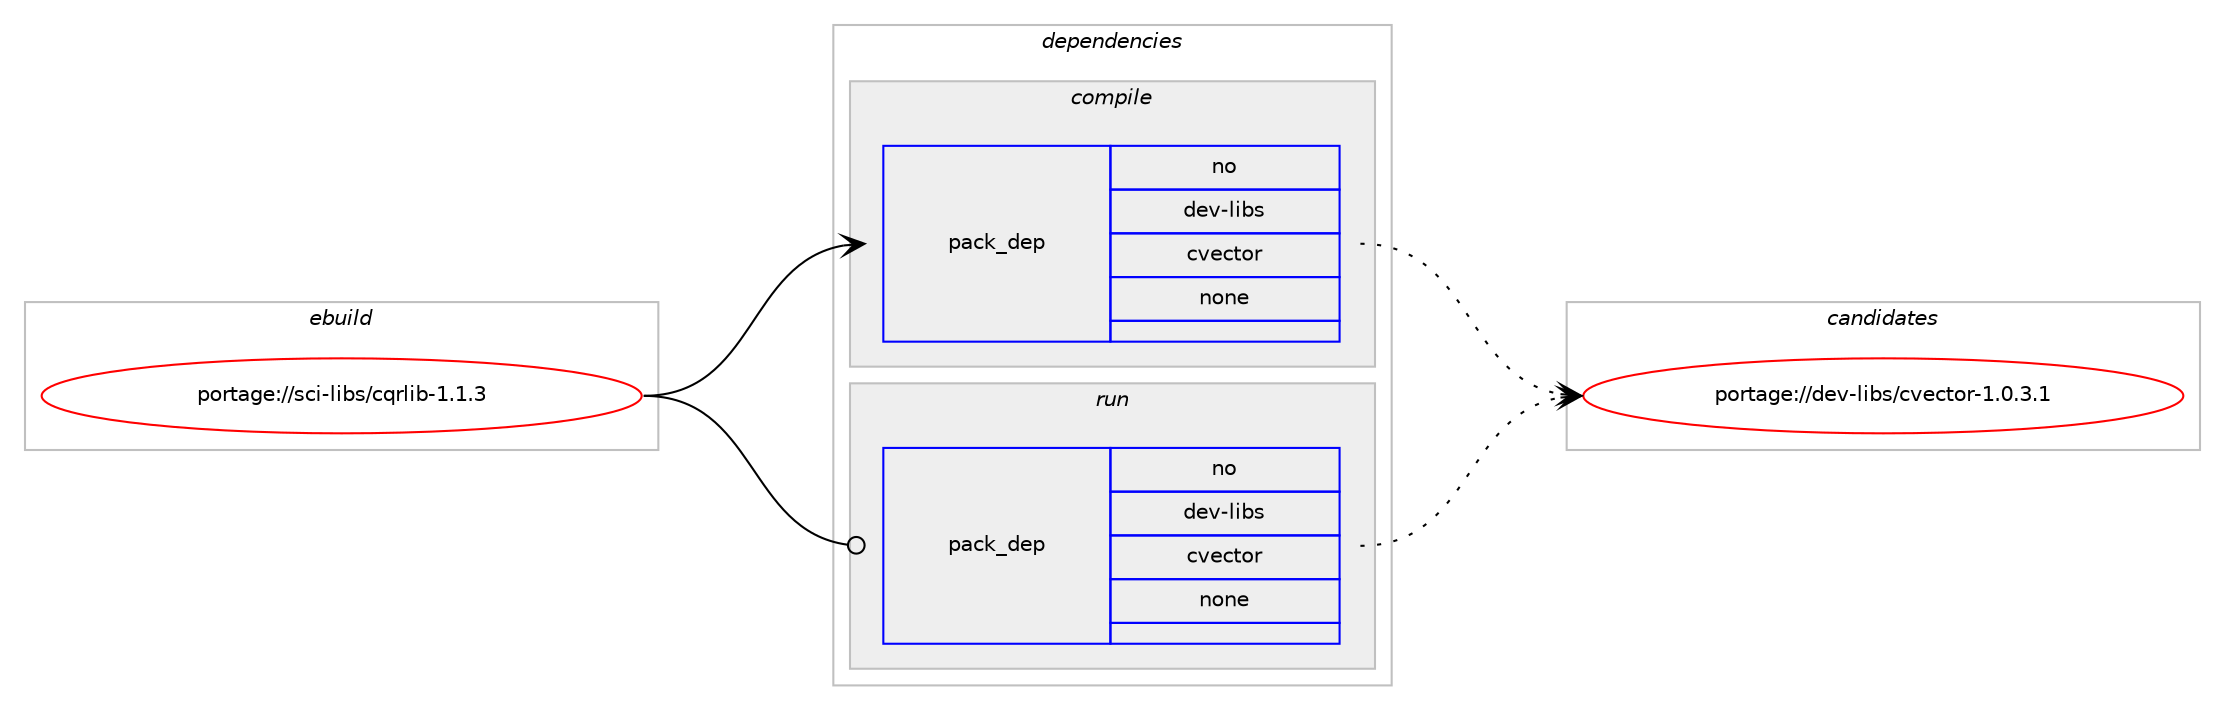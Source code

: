 digraph prolog {

# *************
# Graph options
# *************

newrank=true;
concentrate=true;
compound=true;
graph [rankdir=LR,fontname=Helvetica,fontsize=10,ranksep=1.5];#, ranksep=2.5, nodesep=0.2];
edge  [arrowhead=vee];
node  [fontname=Helvetica,fontsize=10];

# **********
# The ebuild
# **********

subgraph cluster_leftcol {
color=gray;
rank=same;
label=<<i>ebuild</i>>;
id [label="portage://sci-libs/cqrlib-1.1.3", color=red, width=4, href="../sci-libs/cqrlib-1.1.3.svg"];
}

# ****************
# The dependencies
# ****************

subgraph cluster_midcol {
color=gray;
label=<<i>dependencies</i>>;
subgraph cluster_compile {
fillcolor="#eeeeee";
style=filled;
label=<<i>compile</i>>;
subgraph pack31300 {
dependency39402 [label=<<TABLE BORDER="0" CELLBORDER="1" CELLSPACING="0" CELLPADDING="4" WIDTH="220"><TR><TD ROWSPAN="6" CELLPADDING="30">pack_dep</TD></TR><TR><TD WIDTH="110">no</TD></TR><TR><TD>dev-libs</TD></TR><TR><TD>cvector</TD></TR><TR><TD>none</TD></TR><TR><TD></TD></TR></TABLE>>, shape=none, color=blue];
}
id:e -> dependency39402:w [weight=20,style="solid",arrowhead="vee"];
}
subgraph cluster_compileandrun {
fillcolor="#eeeeee";
style=filled;
label=<<i>compile and run</i>>;
}
subgraph cluster_run {
fillcolor="#eeeeee";
style=filled;
label=<<i>run</i>>;
subgraph pack31301 {
dependency39403 [label=<<TABLE BORDER="0" CELLBORDER="1" CELLSPACING="0" CELLPADDING="4" WIDTH="220"><TR><TD ROWSPAN="6" CELLPADDING="30">pack_dep</TD></TR><TR><TD WIDTH="110">no</TD></TR><TR><TD>dev-libs</TD></TR><TR><TD>cvector</TD></TR><TR><TD>none</TD></TR><TR><TD></TD></TR></TABLE>>, shape=none, color=blue];
}
id:e -> dependency39403:w [weight=20,style="solid",arrowhead="odot"];
}
}

# **************
# The candidates
# **************

subgraph cluster_choices {
rank=same;
color=gray;
label=<<i>candidates</i>>;

subgraph choice31300 {
color=black;
nodesep=1;
choice10010111845108105981154799118101991161111144549464846514649 [label="portage://dev-libs/cvector-1.0.3.1", color=red, width=4,href="../dev-libs/cvector-1.0.3.1.svg"];
dependency39402:e -> choice10010111845108105981154799118101991161111144549464846514649:w [style=dotted,weight="100"];
}
subgraph choice31301 {
color=black;
nodesep=1;
choice10010111845108105981154799118101991161111144549464846514649 [label="portage://dev-libs/cvector-1.0.3.1", color=red, width=4,href="../dev-libs/cvector-1.0.3.1.svg"];
dependency39403:e -> choice10010111845108105981154799118101991161111144549464846514649:w [style=dotted,weight="100"];
}
}

}
